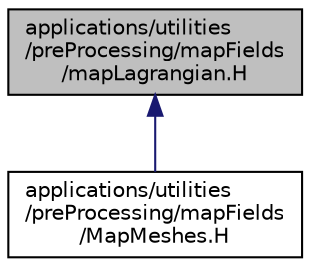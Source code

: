 digraph "applications/utilities/preProcessing/mapFields/mapLagrangian.H"
{
  bgcolor="transparent";
  edge [fontname="Helvetica",fontsize="10",labelfontname="Helvetica",labelfontsize="10"];
  node [fontname="Helvetica",fontsize="10",shape=record];
  Node288 [label="applications/utilities\l/preProcessing/mapFields\l/mapLagrangian.H",height=0.2,width=0.4,color="black", fillcolor="grey75", style="filled", fontcolor="black"];
  Node288 -> Node289 [dir="back",color="midnightblue",fontsize="10",style="solid",fontname="Helvetica"];
  Node289 [label="applications/utilities\l/preProcessing/mapFields\l/MapMeshes.H",height=0.2,width=0.4,color="black",URL="$a19862.html"];
}
